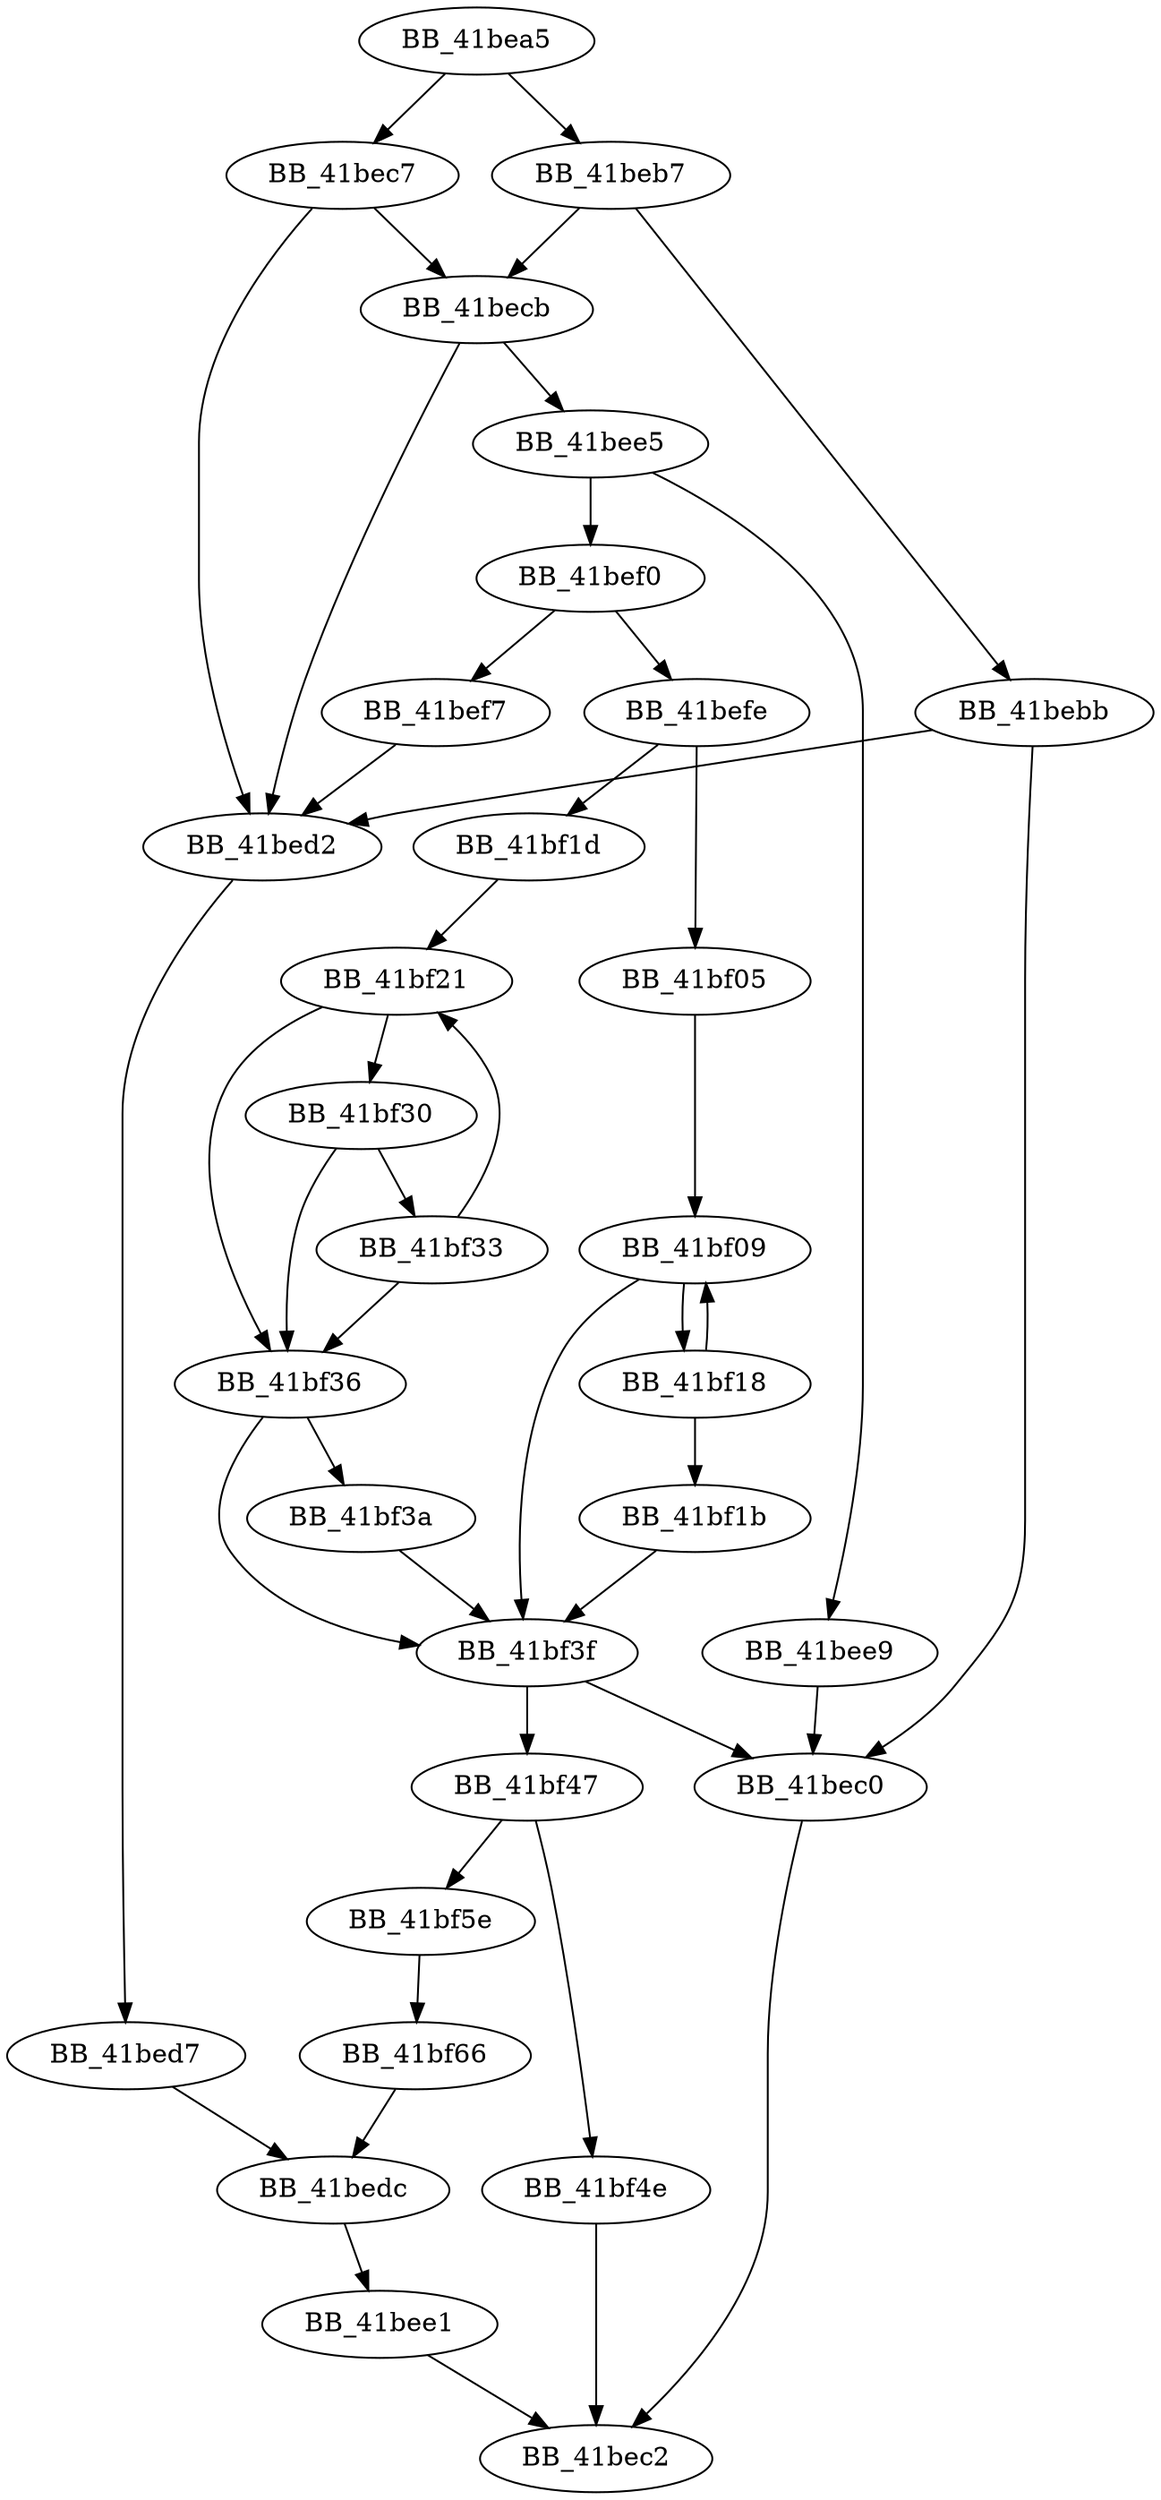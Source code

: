 DiGraph _wcsncpy_s{
BB_41bea5->BB_41beb7
BB_41bea5->BB_41bec7
BB_41beb7->BB_41bebb
BB_41beb7->BB_41becb
BB_41bebb->BB_41bec0
BB_41bebb->BB_41bed2
BB_41bec0->BB_41bec2
BB_41bec7->BB_41becb
BB_41bec7->BB_41bed2
BB_41becb->BB_41bed2
BB_41becb->BB_41bee5
BB_41bed2->BB_41bed7
BB_41bed7->BB_41bedc
BB_41bedc->BB_41bee1
BB_41bee1->BB_41bec2
BB_41bee5->BB_41bee9
BB_41bee5->BB_41bef0
BB_41bee9->BB_41bec0
BB_41bef0->BB_41bef7
BB_41bef0->BB_41befe
BB_41bef7->BB_41bed2
BB_41befe->BB_41bf05
BB_41befe->BB_41bf1d
BB_41bf05->BB_41bf09
BB_41bf09->BB_41bf18
BB_41bf09->BB_41bf3f
BB_41bf18->BB_41bf09
BB_41bf18->BB_41bf1b
BB_41bf1b->BB_41bf3f
BB_41bf1d->BB_41bf21
BB_41bf21->BB_41bf30
BB_41bf21->BB_41bf36
BB_41bf30->BB_41bf33
BB_41bf30->BB_41bf36
BB_41bf33->BB_41bf21
BB_41bf33->BB_41bf36
BB_41bf36->BB_41bf3a
BB_41bf36->BB_41bf3f
BB_41bf3a->BB_41bf3f
BB_41bf3f->BB_41bec0
BB_41bf3f->BB_41bf47
BB_41bf47->BB_41bf4e
BB_41bf47->BB_41bf5e
BB_41bf4e->BB_41bec2
BB_41bf5e->BB_41bf66
BB_41bf66->BB_41bedc
}

